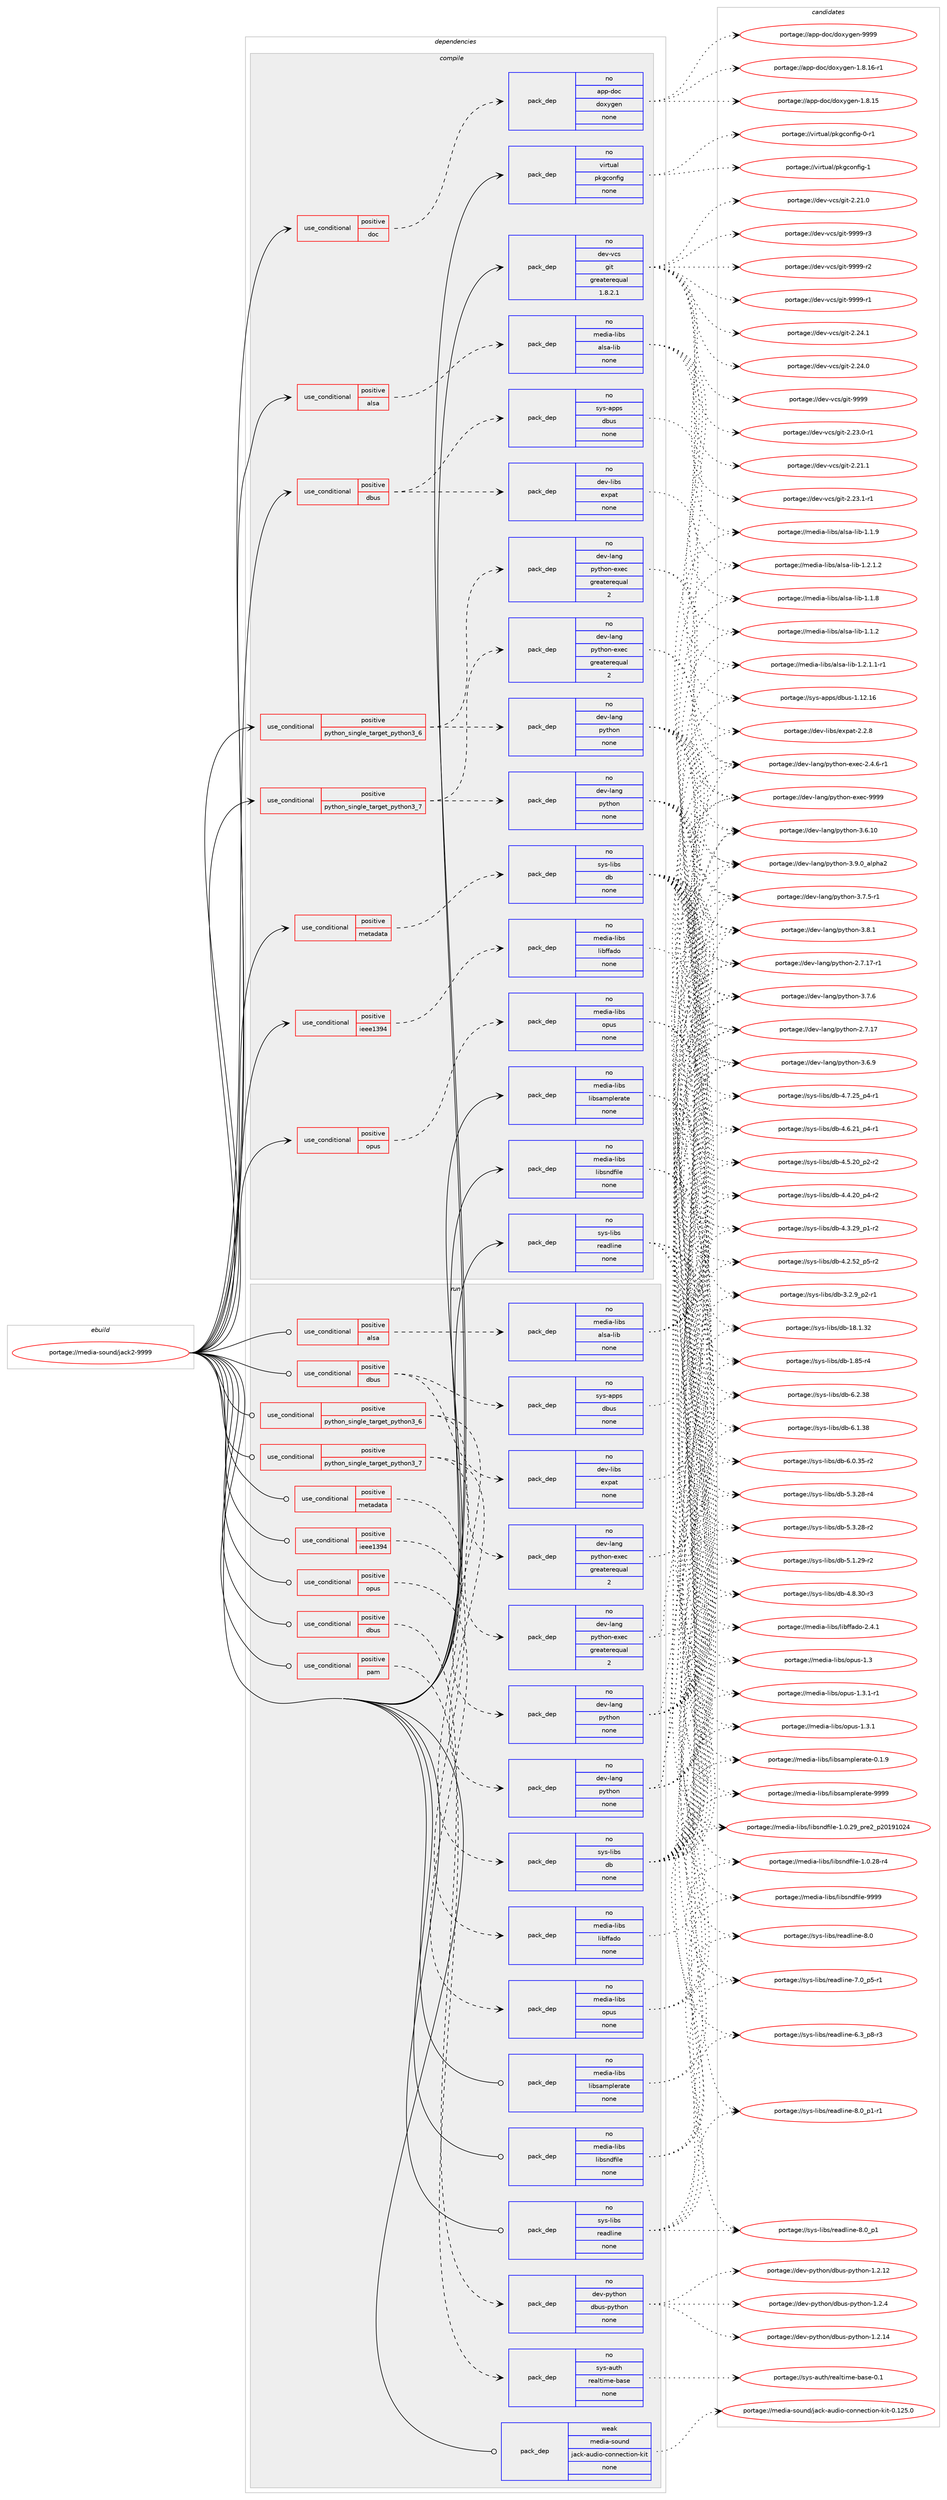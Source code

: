 digraph prolog {

# *************
# Graph options
# *************

newrank=true;
concentrate=true;
compound=true;
graph [rankdir=LR,fontname=Helvetica,fontsize=10,ranksep=1.5];#, ranksep=2.5, nodesep=0.2];
edge  [arrowhead=vee];
node  [fontname=Helvetica,fontsize=10];

# **********
# The ebuild
# **********

subgraph cluster_leftcol {
color=gray;
rank=same;
label=<<i>ebuild</i>>;
id [label="portage://media-sound/jack2-9999", color=red, width=4, href="../media-sound/jack2-9999.svg"];
}

# ****************
# The dependencies
# ****************

subgraph cluster_midcol {
color=gray;
label=<<i>dependencies</i>>;
subgraph cluster_compile {
fillcolor="#eeeeee";
style=filled;
label=<<i>compile</i>>;
subgraph cond43602 {
dependency192240 [label=<<TABLE BORDER="0" CELLBORDER="1" CELLSPACING="0" CELLPADDING="4"><TR><TD ROWSPAN="3" CELLPADDING="10">use_conditional</TD></TR><TR><TD>positive</TD></TR><TR><TD>alsa</TD></TR></TABLE>>, shape=none, color=red];
subgraph pack145683 {
dependency192241 [label=<<TABLE BORDER="0" CELLBORDER="1" CELLSPACING="0" CELLPADDING="4" WIDTH="220"><TR><TD ROWSPAN="6" CELLPADDING="30">pack_dep</TD></TR><TR><TD WIDTH="110">no</TD></TR><TR><TD>media-libs</TD></TR><TR><TD>alsa-lib</TD></TR><TR><TD>none</TD></TR><TR><TD></TD></TR></TABLE>>, shape=none, color=blue];
}
dependency192240:e -> dependency192241:w [weight=20,style="dashed",arrowhead="vee"];
}
id:e -> dependency192240:w [weight=20,style="solid",arrowhead="vee"];
subgraph cond43603 {
dependency192242 [label=<<TABLE BORDER="0" CELLBORDER="1" CELLSPACING="0" CELLPADDING="4"><TR><TD ROWSPAN="3" CELLPADDING="10">use_conditional</TD></TR><TR><TD>positive</TD></TR><TR><TD>dbus</TD></TR></TABLE>>, shape=none, color=red];
subgraph pack145684 {
dependency192243 [label=<<TABLE BORDER="0" CELLBORDER="1" CELLSPACING="0" CELLPADDING="4" WIDTH="220"><TR><TD ROWSPAN="6" CELLPADDING="30">pack_dep</TD></TR><TR><TD WIDTH="110">no</TD></TR><TR><TD>dev-libs</TD></TR><TR><TD>expat</TD></TR><TR><TD>none</TD></TR><TR><TD></TD></TR></TABLE>>, shape=none, color=blue];
}
dependency192242:e -> dependency192243:w [weight=20,style="dashed",arrowhead="vee"];
subgraph pack145685 {
dependency192244 [label=<<TABLE BORDER="0" CELLBORDER="1" CELLSPACING="0" CELLPADDING="4" WIDTH="220"><TR><TD ROWSPAN="6" CELLPADDING="30">pack_dep</TD></TR><TR><TD WIDTH="110">no</TD></TR><TR><TD>sys-apps</TD></TR><TR><TD>dbus</TD></TR><TR><TD>none</TD></TR><TR><TD></TD></TR></TABLE>>, shape=none, color=blue];
}
dependency192242:e -> dependency192244:w [weight=20,style="dashed",arrowhead="vee"];
}
id:e -> dependency192242:w [weight=20,style="solid",arrowhead="vee"];
subgraph cond43604 {
dependency192245 [label=<<TABLE BORDER="0" CELLBORDER="1" CELLSPACING="0" CELLPADDING="4"><TR><TD ROWSPAN="3" CELLPADDING="10">use_conditional</TD></TR><TR><TD>positive</TD></TR><TR><TD>doc</TD></TR></TABLE>>, shape=none, color=red];
subgraph pack145686 {
dependency192246 [label=<<TABLE BORDER="0" CELLBORDER="1" CELLSPACING="0" CELLPADDING="4" WIDTH="220"><TR><TD ROWSPAN="6" CELLPADDING="30">pack_dep</TD></TR><TR><TD WIDTH="110">no</TD></TR><TR><TD>app-doc</TD></TR><TR><TD>doxygen</TD></TR><TR><TD>none</TD></TR><TR><TD></TD></TR></TABLE>>, shape=none, color=blue];
}
dependency192245:e -> dependency192246:w [weight=20,style="dashed",arrowhead="vee"];
}
id:e -> dependency192245:w [weight=20,style="solid",arrowhead="vee"];
subgraph cond43605 {
dependency192247 [label=<<TABLE BORDER="0" CELLBORDER="1" CELLSPACING="0" CELLPADDING="4"><TR><TD ROWSPAN="3" CELLPADDING="10">use_conditional</TD></TR><TR><TD>positive</TD></TR><TR><TD>ieee1394</TD></TR></TABLE>>, shape=none, color=red];
subgraph pack145687 {
dependency192248 [label=<<TABLE BORDER="0" CELLBORDER="1" CELLSPACING="0" CELLPADDING="4" WIDTH="220"><TR><TD ROWSPAN="6" CELLPADDING="30">pack_dep</TD></TR><TR><TD WIDTH="110">no</TD></TR><TR><TD>media-libs</TD></TR><TR><TD>libffado</TD></TR><TR><TD>none</TD></TR><TR><TD></TD></TR></TABLE>>, shape=none, color=blue];
}
dependency192247:e -> dependency192248:w [weight=20,style="dashed",arrowhead="vee"];
}
id:e -> dependency192247:w [weight=20,style="solid",arrowhead="vee"];
subgraph cond43606 {
dependency192249 [label=<<TABLE BORDER="0" CELLBORDER="1" CELLSPACING="0" CELLPADDING="4"><TR><TD ROWSPAN="3" CELLPADDING="10">use_conditional</TD></TR><TR><TD>positive</TD></TR><TR><TD>metadata</TD></TR></TABLE>>, shape=none, color=red];
subgraph pack145688 {
dependency192250 [label=<<TABLE BORDER="0" CELLBORDER="1" CELLSPACING="0" CELLPADDING="4" WIDTH="220"><TR><TD ROWSPAN="6" CELLPADDING="30">pack_dep</TD></TR><TR><TD WIDTH="110">no</TD></TR><TR><TD>sys-libs</TD></TR><TR><TD>db</TD></TR><TR><TD>none</TD></TR><TR><TD></TD></TR></TABLE>>, shape=none, color=blue];
}
dependency192249:e -> dependency192250:w [weight=20,style="dashed",arrowhead="vee"];
}
id:e -> dependency192249:w [weight=20,style="solid",arrowhead="vee"];
subgraph cond43607 {
dependency192251 [label=<<TABLE BORDER="0" CELLBORDER="1" CELLSPACING="0" CELLPADDING="4"><TR><TD ROWSPAN="3" CELLPADDING="10">use_conditional</TD></TR><TR><TD>positive</TD></TR><TR><TD>opus</TD></TR></TABLE>>, shape=none, color=red];
subgraph pack145689 {
dependency192252 [label=<<TABLE BORDER="0" CELLBORDER="1" CELLSPACING="0" CELLPADDING="4" WIDTH="220"><TR><TD ROWSPAN="6" CELLPADDING="30">pack_dep</TD></TR><TR><TD WIDTH="110">no</TD></TR><TR><TD>media-libs</TD></TR><TR><TD>opus</TD></TR><TR><TD>none</TD></TR><TR><TD></TD></TR></TABLE>>, shape=none, color=blue];
}
dependency192251:e -> dependency192252:w [weight=20,style="dashed",arrowhead="vee"];
}
id:e -> dependency192251:w [weight=20,style="solid",arrowhead="vee"];
subgraph cond43608 {
dependency192253 [label=<<TABLE BORDER="0" CELLBORDER="1" CELLSPACING="0" CELLPADDING="4"><TR><TD ROWSPAN="3" CELLPADDING="10">use_conditional</TD></TR><TR><TD>positive</TD></TR><TR><TD>python_single_target_python3_6</TD></TR></TABLE>>, shape=none, color=red];
subgraph pack145690 {
dependency192254 [label=<<TABLE BORDER="0" CELLBORDER="1" CELLSPACING="0" CELLPADDING="4" WIDTH="220"><TR><TD ROWSPAN="6" CELLPADDING="30">pack_dep</TD></TR><TR><TD WIDTH="110">no</TD></TR><TR><TD>dev-lang</TD></TR><TR><TD>python</TD></TR><TR><TD>none</TD></TR><TR><TD></TD></TR></TABLE>>, shape=none, color=blue];
}
dependency192253:e -> dependency192254:w [weight=20,style="dashed",arrowhead="vee"];
subgraph pack145691 {
dependency192255 [label=<<TABLE BORDER="0" CELLBORDER="1" CELLSPACING="0" CELLPADDING="4" WIDTH="220"><TR><TD ROWSPAN="6" CELLPADDING="30">pack_dep</TD></TR><TR><TD WIDTH="110">no</TD></TR><TR><TD>dev-lang</TD></TR><TR><TD>python-exec</TD></TR><TR><TD>greaterequal</TD></TR><TR><TD>2</TD></TR></TABLE>>, shape=none, color=blue];
}
dependency192253:e -> dependency192255:w [weight=20,style="dashed",arrowhead="vee"];
}
id:e -> dependency192253:w [weight=20,style="solid",arrowhead="vee"];
subgraph cond43609 {
dependency192256 [label=<<TABLE BORDER="0" CELLBORDER="1" CELLSPACING="0" CELLPADDING="4"><TR><TD ROWSPAN="3" CELLPADDING="10">use_conditional</TD></TR><TR><TD>positive</TD></TR><TR><TD>python_single_target_python3_7</TD></TR></TABLE>>, shape=none, color=red];
subgraph pack145692 {
dependency192257 [label=<<TABLE BORDER="0" CELLBORDER="1" CELLSPACING="0" CELLPADDING="4" WIDTH="220"><TR><TD ROWSPAN="6" CELLPADDING="30">pack_dep</TD></TR><TR><TD WIDTH="110">no</TD></TR><TR><TD>dev-lang</TD></TR><TR><TD>python</TD></TR><TR><TD>none</TD></TR><TR><TD></TD></TR></TABLE>>, shape=none, color=blue];
}
dependency192256:e -> dependency192257:w [weight=20,style="dashed",arrowhead="vee"];
subgraph pack145693 {
dependency192258 [label=<<TABLE BORDER="0" CELLBORDER="1" CELLSPACING="0" CELLPADDING="4" WIDTH="220"><TR><TD ROWSPAN="6" CELLPADDING="30">pack_dep</TD></TR><TR><TD WIDTH="110">no</TD></TR><TR><TD>dev-lang</TD></TR><TR><TD>python-exec</TD></TR><TR><TD>greaterequal</TD></TR><TR><TD>2</TD></TR></TABLE>>, shape=none, color=blue];
}
dependency192256:e -> dependency192258:w [weight=20,style="dashed",arrowhead="vee"];
}
id:e -> dependency192256:w [weight=20,style="solid",arrowhead="vee"];
subgraph pack145694 {
dependency192259 [label=<<TABLE BORDER="0" CELLBORDER="1" CELLSPACING="0" CELLPADDING="4" WIDTH="220"><TR><TD ROWSPAN="6" CELLPADDING="30">pack_dep</TD></TR><TR><TD WIDTH="110">no</TD></TR><TR><TD>dev-vcs</TD></TR><TR><TD>git</TD></TR><TR><TD>greaterequal</TD></TR><TR><TD>1.8.2.1</TD></TR></TABLE>>, shape=none, color=blue];
}
id:e -> dependency192259:w [weight=20,style="solid",arrowhead="vee"];
subgraph pack145695 {
dependency192260 [label=<<TABLE BORDER="0" CELLBORDER="1" CELLSPACING="0" CELLPADDING="4" WIDTH="220"><TR><TD ROWSPAN="6" CELLPADDING="30">pack_dep</TD></TR><TR><TD WIDTH="110">no</TD></TR><TR><TD>media-libs</TD></TR><TR><TD>libsamplerate</TD></TR><TR><TD>none</TD></TR><TR><TD></TD></TR></TABLE>>, shape=none, color=blue];
}
id:e -> dependency192260:w [weight=20,style="solid",arrowhead="vee"];
subgraph pack145696 {
dependency192261 [label=<<TABLE BORDER="0" CELLBORDER="1" CELLSPACING="0" CELLPADDING="4" WIDTH="220"><TR><TD ROWSPAN="6" CELLPADDING="30">pack_dep</TD></TR><TR><TD WIDTH="110">no</TD></TR><TR><TD>media-libs</TD></TR><TR><TD>libsndfile</TD></TR><TR><TD>none</TD></TR><TR><TD></TD></TR></TABLE>>, shape=none, color=blue];
}
id:e -> dependency192261:w [weight=20,style="solid",arrowhead="vee"];
subgraph pack145697 {
dependency192262 [label=<<TABLE BORDER="0" CELLBORDER="1" CELLSPACING="0" CELLPADDING="4" WIDTH="220"><TR><TD ROWSPAN="6" CELLPADDING="30">pack_dep</TD></TR><TR><TD WIDTH="110">no</TD></TR><TR><TD>sys-libs</TD></TR><TR><TD>readline</TD></TR><TR><TD>none</TD></TR><TR><TD></TD></TR></TABLE>>, shape=none, color=blue];
}
id:e -> dependency192262:w [weight=20,style="solid",arrowhead="vee"];
subgraph pack145698 {
dependency192263 [label=<<TABLE BORDER="0" CELLBORDER="1" CELLSPACING="0" CELLPADDING="4" WIDTH="220"><TR><TD ROWSPAN="6" CELLPADDING="30">pack_dep</TD></TR><TR><TD WIDTH="110">no</TD></TR><TR><TD>virtual</TD></TR><TR><TD>pkgconfig</TD></TR><TR><TD>none</TD></TR><TR><TD></TD></TR></TABLE>>, shape=none, color=blue];
}
id:e -> dependency192263:w [weight=20,style="solid",arrowhead="vee"];
}
subgraph cluster_compileandrun {
fillcolor="#eeeeee";
style=filled;
label=<<i>compile and run</i>>;
}
subgraph cluster_run {
fillcolor="#eeeeee";
style=filled;
label=<<i>run</i>>;
subgraph cond43610 {
dependency192264 [label=<<TABLE BORDER="0" CELLBORDER="1" CELLSPACING="0" CELLPADDING="4"><TR><TD ROWSPAN="3" CELLPADDING="10">use_conditional</TD></TR><TR><TD>positive</TD></TR><TR><TD>alsa</TD></TR></TABLE>>, shape=none, color=red];
subgraph pack145699 {
dependency192265 [label=<<TABLE BORDER="0" CELLBORDER="1" CELLSPACING="0" CELLPADDING="4" WIDTH="220"><TR><TD ROWSPAN="6" CELLPADDING="30">pack_dep</TD></TR><TR><TD WIDTH="110">no</TD></TR><TR><TD>media-libs</TD></TR><TR><TD>alsa-lib</TD></TR><TR><TD>none</TD></TR><TR><TD></TD></TR></TABLE>>, shape=none, color=blue];
}
dependency192264:e -> dependency192265:w [weight=20,style="dashed",arrowhead="vee"];
}
id:e -> dependency192264:w [weight=20,style="solid",arrowhead="odot"];
subgraph cond43611 {
dependency192266 [label=<<TABLE BORDER="0" CELLBORDER="1" CELLSPACING="0" CELLPADDING="4"><TR><TD ROWSPAN="3" CELLPADDING="10">use_conditional</TD></TR><TR><TD>positive</TD></TR><TR><TD>dbus</TD></TR></TABLE>>, shape=none, color=red];
subgraph pack145700 {
dependency192267 [label=<<TABLE BORDER="0" CELLBORDER="1" CELLSPACING="0" CELLPADDING="4" WIDTH="220"><TR><TD ROWSPAN="6" CELLPADDING="30">pack_dep</TD></TR><TR><TD WIDTH="110">no</TD></TR><TR><TD>dev-libs</TD></TR><TR><TD>expat</TD></TR><TR><TD>none</TD></TR><TR><TD></TD></TR></TABLE>>, shape=none, color=blue];
}
dependency192266:e -> dependency192267:w [weight=20,style="dashed",arrowhead="vee"];
subgraph pack145701 {
dependency192268 [label=<<TABLE BORDER="0" CELLBORDER="1" CELLSPACING="0" CELLPADDING="4" WIDTH="220"><TR><TD ROWSPAN="6" CELLPADDING="30">pack_dep</TD></TR><TR><TD WIDTH="110">no</TD></TR><TR><TD>sys-apps</TD></TR><TR><TD>dbus</TD></TR><TR><TD>none</TD></TR><TR><TD></TD></TR></TABLE>>, shape=none, color=blue];
}
dependency192266:e -> dependency192268:w [weight=20,style="dashed",arrowhead="vee"];
}
id:e -> dependency192266:w [weight=20,style="solid",arrowhead="odot"];
subgraph cond43612 {
dependency192269 [label=<<TABLE BORDER="0" CELLBORDER="1" CELLSPACING="0" CELLPADDING="4"><TR><TD ROWSPAN="3" CELLPADDING="10">use_conditional</TD></TR><TR><TD>positive</TD></TR><TR><TD>dbus</TD></TR></TABLE>>, shape=none, color=red];
subgraph pack145702 {
dependency192270 [label=<<TABLE BORDER="0" CELLBORDER="1" CELLSPACING="0" CELLPADDING="4" WIDTH="220"><TR><TD ROWSPAN="6" CELLPADDING="30">pack_dep</TD></TR><TR><TD WIDTH="110">no</TD></TR><TR><TD>dev-python</TD></TR><TR><TD>dbus-python</TD></TR><TR><TD>none</TD></TR><TR><TD></TD></TR></TABLE>>, shape=none, color=blue];
}
dependency192269:e -> dependency192270:w [weight=20,style="dashed",arrowhead="vee"];
}
id:e -> dependency192269:w [weight=20,style="solid",arrowhead="odot"];
subgraph cond43613 {
dependency192271 [label=<<TABLE BORDER="0" CELLBORDER="1" CELLSPACING="0" CELLPADDING="4"><TR><TD ROWSPAN="3" CELLPADDING="10">use_conditional</TD></TR><TR><TD>positive</TD></TR><TR><TD>ieee1394</TD></TR></TABLE>>, shape=none, color=red];
subgraph pack145703 {
dependency192272 [label=<<TABLE BORDER="0" CELLBORDER="1" CELLSPACING="0" CELLPADDING="4" WIDTH="220"><TR><TD ROWSPAN="6" CELLPADDING="30">pack_dep</TD></TR><TR><TD WIDTH="110">no</TD></TR><TR><TD>media-libs</TD></TR><TR><TD>libffado</TD></TR><TR><TD>none</TD></TR><TR><TD></TD></TR></TABLE>>, shape=none, color=blue];
}
dependency192271:e -> dependency192272:w [weight=20,style="dashed",arrowhead="vee"];
}
id:e -> dependency192271:w [weight=20,style="solid",arrowhead="odot"];
subgraph cond43614 {
dependency192273 [label=<<TABLE BORDER="0" CELLBORDER="1" CELLSPACING="0" CELLPADDING="4"><TR><TD ROWSPAN="3" CELLPADDING="10">use_conditional</TD></TR><TR><TD>positive</TD></TR><TR><TD>metadata</TD></TR></TABLE>>, shape=none, color=red];
subgraph pack145704 {
dependency192274 [label=<<TABLE BORDER="0" CELLBORDER="1" CELLSPACING="0" CELLPADDING="4" WIDTH="220"><TR><TD ROWSPAN="6" CELLPADDING="30">pack_dep</TD></TR><TR><TD WIDTH="110">no</TD></TR><TR><TD>sys-libs</TD></TR><TR><TD>db</TD></TR><TR><TD>none</TD></TR><TR><TD></TD></TR></TABLE>>, shape=none, color=blue];
}
dependency192273:e -> dependency192274:w [weight=20,style="dashed",arrowhead="vee"];
}
id:e -> dependency192273:w [weight=20,style="solid",arrowhead="odot"];
subgraph cond43615 {
dependency192275 [label=<<TABLE BORDER="0" CELLBORDER="1" CELLSPACING="0" CELLPADDING="4"><TR><TD ROWSPAN="3" CELLPADDING="10">use_conditional</TD></TR><TR><TD>positive</TD></TR><TR><TD>opus</TD></TR></TABLE>>, shape=none, color=red];
subgraph pack145705 {
dependency192276 [label=<<TABLE BORDER="0" CELLBORDER="1" CELLSPACING="0" CELLPADDING="4" WIDTH="220"><TR><TD ROWSPAN="6" CELLPADDING="30">pack_dep</TD></TR><TR><TD WIDTH="110">no</TD></TR><TR><TD>media-libs</TD></TR><TR><TD>opus</TD></TR><TR><TD>none</TD></TR><TR><TD></TD></TR></TABLE>>, shape=none, color=blue];
}
dependency192275:e -> dependency192276:w [weight=20,style="dashed",arrowhead="vee"];
}
id:e -> dependency192275:w [weight=20,style="solid",arrowhead="odot"];
subgraph cond43616 {
dependency192277 [label=<<TABLE BORDER="0" CELLBORDER="1" CELLSPACING="0" CELLPADDING="4"><TR><TD ROWSPAN="3" CELLPADDING="10">use_conditional</TD></TR><TR><TD>positive</TD></TR><TR><TD>pam</TD></TR></TABLE>>, shape=none, color=red];
subgraph pack145706 {
dependency192278 [label=<<TABLE BORDER="0" CELLBORDER="1" CELLSPACING="0" CELLPADDING="4" WIDTH="220"><TR><TD ROWSPAN="6" CELLPADDING="30">pack_dep</TD></TR><TR><TD WIDTH="110">no</TD></TR><TR><TD>sys-auth</TD></TR><TR><TD>realtime-base</TD></TR><TR><TD>none</TD></TR><TR><TD></TD></TR></TABLE>>, shape=none, color=blue];
}
dependency192277:e -> dependency192278:w [weight=20,style="dashed",arrowhead="vee"];
}
id:e -> dependency192277:w [weight=20,style="solid",arrowhead="odot"];
subgraph cond43617 {
dependency192279 [label=<<TABLE BORDER="0" CELLBORDER="1" CELLSPACING="0" CELLPADDING="4"><TR><TD ROWSPAN="3" CELLPADDING="10">use_conditional</TD></TR><TR><TD>positive</TD></TR><TR><TD>python_single_target_python3_6</TD></TR></TABLE>>, shape=none, color=red];
subgraph pack145707 {
dependency192280 [label=<<TABLE BORDER="0" CELLBORDER="1" CELLSPACING="0" CELLPADDING="4" WIDTH="220"><TR><TD ROWSPAN="6" CELLPADDING="30">pack_dep</TD></TR><TR><TD WIDTH="110">no</TD></TR><TR><TD>dev-lang</TD></TR><TR><TD>python</TD></TR><TR><TD>none</TD></TR><TR><TD></TD></TR></TABLE>>, shape=none, color=blue];
}
dependency192279:e -> dependency192280:w [weight=20,style="dashed",arrowhead="vee"];
subgraph pack145708 {
dependency192281 [label=<<TABLE BORDER="0" CELLBORDER="1" CELLSPACING="0" CELLPADDING="4" WIDTH="220"><TR><TD ROWSPAN="6" CELLPADDING="30">pack_dep</TD></TR><TR><TD WIDTH="110">no</TD></TR><TR><TD>dev-lang</TD></TR><TR><TD>python-exec</TD></TR><TR><TD>greaterequal</TD></TR><TR><TD>2</TD></TR></TABLE>>, shape=none, color=blue];
}
dependency192279:e -> dependency192281:w [weight=20,style="dashed",arrowhead="vee"];
}
id:e -> dependency192279:w [weight=20,style="solid",arrowhead="odot"];
subgraph cond43618 {
dependency192282 [label=<<TABLE BORDER="0" CELLBORDER="1" CELLSPACING="0" CELLPADDING="4"><TR><TD ROWSPAN="3" CELLPADDING="10">use_conditional</TD></TR><TR><TD>positive</TD></TR><TR><TD>python_single_target_python3_7</TD></TR></TABLE>>, shape=none, color=red];
subgraph pack145709 {
dependency192283 [label=<<TABLE BORDER="0" CELLBORDER="1" CELLSPACING="0" CELLPADDING="4" WIDTH="220"><TR><TD ROWSPAN="6" CELLPADDING="30">pack_dep</TD></TR><TR><TD WIDTH="110">no</TD></TR><TR><TD>dev-lang</TD></TR><TR><TD>python</TD></TR><TR><TD>none</TD></TR><TR><TD></TD></TR></TABLE>>, shape=none, color=blue];
}
dependency192282:e -> dependency192283:w [weight=20,style="dashed",arrowhead="vee"];
subgraph pack145710 {
dependency192284 [label=<<TABLE BORDER="0" CELLBORDER="1" CELLSPACING="0" CELLPADDING="4" WIDTH="220"><TR><TD ROWSPAN="6" CELLPADDING="30">pack_dep</TD></TR><TR><TD WIDTH="110">no</TD></TR><TR><TD>dev-lang</TD></TR><TR><TD>python-exec</TD></TR><TR><TD>greaterequal</TD></TR><TR><TD>2</TD></TR></TABLE>>, shape=none, color=blue];
}
dependency192282:e -> dependency192284:w [weight=20,style="dashed",arrowhead="vee"];
}
id:e -> dependency192282:w [weight=20,style="solid",arrowhead="odot"];
subgraph pack145711 {
dependency192285 [label=<<TABLE BORDER="0" CELLBORDER="1" CELLSPACING="0" CELLPADDING="4" WIDTH="220"><TR><TD ROWSPAN="6" CELLPADDING="30">pack_dep</TD></TR><TR><TD WIDTH="110">no</TD></TR><TR><TD>media-libs</TD></TR><TR><TD>libsamplerate</TD></TR><TR><TD>none</TD></TR><TR><TD></TD></TR></TABLE>>, shape=none, color=blue];
}
id:e -> dependency192285:w [weight=20,style="solid",arrowhead="odot"];
subgraph pack145712 {
dependency192286 [label=<<TABLE BORDER="0" CELLBORDER="1" CELLSPACING="0" CELLPADDING="4" WIDTH="220"><TR><TD ROWSPAN="6" CELLPADDING="30">pack_dep</TD></TR><TR><TD WIDTH="110">no</TD></TR><TR><TD>media-libs</TD></TR><TR><TD>libsndfile</TD></TR><TR><TD>none</TD></TR><TR><TD></TD></TR></TABLE>>, shape=none, color=blue];
}
id:e -> dependency192286:w [weight=20,style="solid",arrowhead="odot"];
subgraph pack145713 {
dependency192287 [label=<<TABLE BORDER="0" CELLBORDER="1" CELLSPACING="0" CELLPADDING="4" WIDTH="220"><TR><TD ROWSPAN="6" CELLPADDING="30">pack_dep</TD></TR><TR><TD WIDTH="110">no</TD></TR><TR><TD>sys-libs</TD></TR><TR><TD>readline</TD></TR><TR><TD>none</TD></TR><TR><TD></TD></TR></TABLE>>, shape=none, color=blue];
}
id:e -> dependency192287:w [weight=20,style="solid",arrowhead="odot"];
subgraph pack145714 {
dependency192288 [label=<<TABLE BORDER="0" CELLBORDER="1" CELLSPACING="0" CELLPADDING="4" WIDTH="220"><TR><TD ROWSPAN="6" CELLPADDING="30">pack_dep</TD></TR><TR><TD WIDTH="110">weak</TD></TR><TR><TD>media-sound</TD></TR><TR><TD>jack-audio-connection-kit</TD></TR><TR><TD>none</TD></TR><TR><TD></TD></TR></TABLE>>, shape=none, color=blue];
}
id:e -> dependency192288:w [weight=20,style="solid",arrowhead="odot"];
}
}

# **************
# The candidates
# **************

subgraph cluster_choices {
rank=same;
color=gray;
label=<<i>candidates</i>>;

subgraph choice145683 {
color=black;
nodesep=1;
choice10910110010597451081059811547971081159745108105984549465046494650 [label="portage://media-libs/alsa-lib-1.2.1.2", color=red, width=4,href="../media-libs/alsa-lib-1.2.1.2.svg"];
choice109101100105974510810598115479710811597451081059845494650464946494511449 [label="portage://media-libs/alsa-lib-1.2.1.1-r1", color=red, width=4,href="../media-libs/alsa-lib-1.2.1.1-r1.svg"];
choice1091011001059745108105981154797108115974510810598454946494657 [label="portage://media-libs/alsa-lib-1.1.9", color=red, width=4,href="../media-libs/alsa-lib-1.1.9.svg"];
choice1091011001059745108105981154797108115974510810598454946494656 [label="portage://media-libs/alsa-lib-1.1.8", color=red, width=4,href="../media-libs/alsa-lib-1.1.8.svg"];
choice1091011001059745108105981154797108115974510810598454946494650 [label="portage://media-libs/alsa-lib-1.1.2", color=red, width=4,href="../media-libs/alsa-lib-1.1.2.svg"];
dependency192241:e -> choice10910110010597451081059811547971081159745108105984549465046494650:w [style=dotted,weight="100"];
dependency192241:e -> choice109101100105974510810598115479710811597451081059845494650464946494511449:w [style=dotted,weight="100"];
dependency192241:e -> choice1091011001059745108105981154797108115974510810598454946494657:w [style=dotted,weight="100"];
dependency192241:e -> choice1091011001059745108105981154797108115974510810598454946494656:w [style=dotted,weight="100"];
dependency192241:e -> choice1091011001059745108105981154797108115974510810598454946494650:w [style=dotted,weight="100"];
}
subgraph choice145684 {
color=black;
nodesep=1;
choice10010111845108105981154710112011297116455046504656 [label="portage://dev-libs/expat-2.2.8", color=red, width=4,href="../dev-libs/expat-2.2.8.svg"];
dependency192243:e -> choice10010111845108105981154710112011297116455046504656:w [style=dotted,weight="100"];
}
subgraph choice145685 {
color=black;
nodesep=1;
choice115121115459711211211547100981171154549464950464954 [label="portage://sys-apps/dbus-1.12.16", color=red, width=4,href="../sys-apps/dbus-1.12.16.svg"];
dependency192244:e -> choice115121115459711211211547100981171154549464950464954:w [style=dotted,weight="100"];
}
subgraph choice145686 {
color=black;
nodesep=1;
choice971121124510011199471001111201211031011104557575757 [label="portage://app-doc/doxygen-9999", color=red, width=4,href="../app-doc/doxygen-9999.svg"];
choice97112112451001119947100111120121103101110454946564649544511449 [label="portage://app-doc/doxygen-1.8.16-r1", color=red, width=4,href="../app-doc/doxygen-1.8.16-r1.svg"];
choice9711211245100111994710011112012110310111045494656464953 [label="portage://app-doc/doxygen-1.8.15", color=red, width=4,href="../app-doc/doxygen-1.8.15.svg"];
dependency192246:e -> choice971121124510011199471001111201211031011104557575757:w [style=dotted,weight="100"];
dependency192246:e -> choice97112112451001119947100111120121103101110454946564649544511449:w [style=dotted,weight="100"];
dependency192246:e -> choice9711211245100111994710011112012110310111045494656464953:w [style=dotted,weight="100"];
}
subgraph choice145687 {
color=black;
nodesep=1;
choice109101100105974510810598115471081059810210297100111455046524649 [label="portage://media-libs/libffado-2.4.1", color=red, width=4,href="../media-libs/libffado-2.4.1.svg"];
dependency192248:e -> choice109101100105974510810598115471081059810210297100111455046524649:w [style=dotted,weight="100"];
}
subgraph choice145688 {
color=black;
nodesep=1;
choice1151211154510810598115471009845544650465156 [label="portage://sys-libs/db-6.2.38", color=red, width=4,href="../sys-libs/db-6.2.38.svg"];
choice1151211154510810598115471009845544649465156 [label="portage://sys-libs/db-6.1.38", color=red, width=4,href="../sys-libs/db-6.1.38.svg"];
choice11512111545108105981154710098455446484651534511450 [label="portage://sys-libs/db-6.0.35-r2", color=red, width=4,href="../sys-libs/db-6.0.35-r2.svg"];
choice11512111545108105981154710098455346514650564511452 [label="portage://sys-libs/db-5.3.28-r4", color=red, width=4,href="../sys-libs/db-5.3.28-r4.svg"];
choice11512111545108105981154710098455346514650564511450 [label="portage://sys-libs/db-5.3.28-r2", color=red, width=4,href="../sys-libs/db-5.3.28-r2.svg"];
choice11512111545108105981154710098455346494650574511450 [label="portage://sys-libs/db-5.1.29-r2", color=red, width=4,href="../sys-libs/db-5.1.29-r2.svg"];
choice11512111545108105981154710098455246564651484511451 [label="portage://sys-libs/db-4.8.30-r3", color=red, width=4,href="../sys-libs/db-4.8.30-r3.svg"];
choice115121115451081059811547100984552465546505395112524511449 [label="portage://sys-libs/db-4.7.25_p4-r1", color=red, width=4,href="../sys-libs/db-4.7.25_p4-r1.svg"];
choice115121115451081059811547100984552465446504995112524511449 [label="portage://sys-libs/db-4.6.21_p4-r1", color=red, width=4,href="../sys-libs/db-4.6.21_p4-r1.svg"];
choice115121115451081059811547100984552465346504895112504511450 [label="portage://sys-libs/db-4.5.20_p2-r2", color=red, width=4,href="../sys-libs/db-4.5.20_p2-r2.svg"];
choice115121115451081059811547100984552465246504895112524511450 [label="portage://sys-libs/db-4.4.20_p4-r2", color=red, width=4,href="../sys-libs/db-4.4.20_p4-r2.svg"];
choice115121115451081059811547100984552465146505795112494511450 [label="portage://sys-libs/db-4.3.29_p1-r2", color=red, width=4,href="../sys-libs/db-4.3.29_p1-r2.svg"];
choice115121115451081059811547100984552465046535095112534511450 [label="portage://sys-libs/db-4.2.52_p5-r2", color=red, width=4,href="../sys-libs/db-4.2.52_p5-r2.svg"];
choice1151211154510810598115471009845514650465795112504511449 [label="portage://sys-libs/db-3.2.9_p2-r1", color=red, width=4,href="../sys-libs/db-3.2.9_p2-r1.svg"];
choice115121115451081059811547100984549564649465150 [label="portage://sys-libs/db-18.1.32", color=red, width=4,href="../sys-libs/db-18.1.32.svg"];
choice1151211154510810598115471009845494656534511452 [label="portage://sys-libs/db-1.85-r4", color=red, width=4,href="../sys-libs/db-1.85-r4.svg"];
dependency192250:e -> choice1151211154510810598115471009845544650465156:w [style=dotted,weight="100"];
dependency192250:e -> choice1151211154510810598115471009845544649465156:w [style=dotted,weight="100"];
dependency192250:e -> choice11512111545108105981154710098455446484651534511450:w [style=dotted,weight="100"];
dependency192250:e -> choice11512111545108105981154710098455346514650564511452:w [style=dotted,weight="100"];
dependency192250:e -> choice11512111545108105981154710098455346514650564511450:w [style=dotted,weight="100"];
dependency192250:e -> choice11512111545108105981154710098455346494650574511450:w [style=dotted,weight="100"];
dependency192250:e -> choice11512111545108105981154710098455246564651484511451:w [style=dotted,weight="100"];
dependency192250:e -> choice115121115451081059811547100984552465546505395112524511449:w [style=dotted,weight="100"];
dependency192250:e -> choice115121115451081059811547100984552465446504995112524511449:w [style=dotted,weight="100"];
dependency192250:e -> choice115121115451081059811547100984552465346504895112504511450:w [style=dotted,weight="100"];
dependency192250:e -> choice115121115451081059811547100984552465246504895112524511450:w [style=dotted,weight="100"];
dependency192250:e -> choice115121115451081059811547100984552465146505795112494511450:w [style=dotted,weight="100"];
dependency192250:e -> choice115121115451081059811547100984552465046535095112534511450:w [style=dotted,weight="100"];
dependency192250:e -> choice1151211154510810598115471009845514650465795112504511449:w [style=dotted,weight="100"];
dependency192250:e -> choice115121115451081059811547100984549564649465150:w [style=dotted,weight="100"];
dependency192250:e -> choice1151211154510810598115471009845494656534511452:w [style=dotted,weight="100"];
}
subgraph choice145689 {
color=black;
nodesep=1;
choice109101100105974510810598115471111121171154549465146494511449 [label="portage://media-libs/opus-1.3.1-r1", color=red, width=4,href="../media-libs/opus-1.3.1-r1.svg"];
choice10910110010597451081059811547111112117115454946514649 [label="portage://media-libs/opus-1.3.1", color=red, width=4,href="../media-libs/opus-1.3.1.svg"];
choice1091011001059745108105981154711111211711545494651 [label="portage://media-libs/opus-1.3", color=red, width=4,href="../media-libs/opus-1.3.svg"];
dependency192252:e -> choice109101100105974510810598115471111121171154549465146494511449:w [style=dotted,weight="100"];
dependency192252:e -> choice10910110010597451081059811547111112117115454946514649:w [style=dotted,weight="100"];
dependency192252:e -> choice1091011001059745108105981154711111211711545494651:w [style=dotted,weight="100"];
}
subgraph choice145690 {
color=black;
nodesep=1;
choice10010111845108971101034711212111610411111045514657464895971081121049750 [label="portage://dev-lang/python-3.9.0_alpha2", color=red, width=4,href="../dev-lang/python-3.9.0_alpha2.svg"];
choice100101118451089711010347112121116104111110455146564649 [label="portage://dev-lang/python-3.8.1", color=red, width=4,href="../dev-lang/python-3.8.1.svg"];
choice100101118451089711010347112121116104111110455146554654 [label="portage://dev-lang/python-3.7.6", color=red, width=4,href="../dev-lang/python-3.7.6.svg"];
choice1001011184510897110103471121211161041111104551465546534511449 [label="portage://dev-lang/python-3.7.5-r1", color=red, width=4,href="../dev-lang/python-3.7.5-r1.svg"];
choice100101118451089711010347112121116104111110455146544657 [label="portage://dev-lang/python-3.6.9", color=red, width=4,href="../dev-lang/python-3.6.9.svg"];
choice10010111845108971101034711212111610411111045514654464948 [label="portage://dev-lang/python-3.6.10", color=red, width=4,href="../dev-lang/python-3.6.10.svg"];
choice100101118451089711010347112121116104111110455046554649554511449 [label="portage://dev-lang/python-2.7.17-r1", color=red, width=4,href="../dev-lang/python-2.7.17-r1.svg"];
choice10010111845108971101034711212111610411111045504655464955 [label="portage://dev-lang/python-2.7.17", color=red, width=4,href="../dev-lang/python-2.7.17.svg"];
dependency192254:e -> choice10010111845108971101034711212111610411111045514657464895971081121049750:w [style=dotted,weight="100"];
dependency192254:e -> choice100101118451089711010347112121116104111110455146564649:w [style=dotted,weight="100"];
dependency192254:e -> choice100101118451089711010347112121116104111110455146554654:w [style=dotted,weight="100"];
dependency192254:e -> choice1001011184510897110103471121211161041111104551465546534511449:w [style=dotted,weight="100"];
dependency192254:e -> choice100101118451089711010347112121116104111110455146544657:w [style=dotted,weight="100"];
dependency192254:e -> choice10010111845108971101034711212111610411111045514654464948:w [style=dotted,weight="100"];
dependency192254:e -> choice100101118451089711010347112121116104111110455046554649554511449:w [style=dotted,weight="100"];
dependency192254:e -> choice10010111845108971101034711212111610411111045504655464955:w [style=dotted,weight="100"];
}
subgraph choice145691 {
color=black;
nodesep=1;
choice10010111845108971101034711212111610411111045101120101994557575757 [label="portage://dev-lang/python-exec-9999", color=red, width=4,href="../dev-lang/python-exec-9999.svg"];
choice10010111845108971101034711212111610411111045101120101994550465246544511449 [label="portage://dev-lang/python-exec-2.4.6-r1", color=red, width=4,href="../dev-lang/python-exec-2.4.6-r1.svg"];
dependency192255:e -> choice10010111845108971101034711212111610411111045101120101994557575757:w [style=dotted,weight="100"];
dependency192255:e -> choice10010111845108971101034711212111610411111045101120101994550465246544511449:w [style=dotted,weight="100"];
}
subgraph choice145692 {
color=black;
nodesep=1;
choice10010111845108971101034711212111610411111045514657464895971081121049750 [label="portage://dev-lang/python-3.9.0_alpha2", color=red, width=4,href="../dev-lang/python-3.9.0_alpha2.svg"];
choice100101118451089711010347112121116104111110455146564649 [label="portage://dev-lang/python-3.8.1", color=red, width=4,href="../dev-lang/python-3.8.1.svg"];
choice100101118451089711010347112121116104111110455146554654 [label="portage://dev-lang/python-3.7.6", color=red, width=4,href="../dev-lang/python-3.7.6.svg"];
choice1001011184510897110103471121211161041111104551465546534511449 [label="portage://dev-lang/python-3.7.5-r1", color=red, width=4,href="../dev-lang/python-3.7.5-r1.svg"];
choice100101118451089711010347112121116104111110455146544657 [label="portage://dev-lang/python-3.6.9", color=red, width=4,href="../dev-lang/python-3.6.9.svg"];
choice10010111845108971101034711212111610411111045514654464948 [label="portage://dev-lang/python-3.6.10", color=red, width=4,href="../dev-lang/python-3.6.10.svg"];
choice100101118451089711010347112121116104111110455046554649554511449 [label="portage://dev-lang/python-2.7.17-r1", color=red, width=4,href="../dev-lang/python-2.7.17-r1.svg"];
choice10010111845108971101034711212111610411111045504655464955 [label="portage://dev-lang/python-2.7.17", color=red, width=4,href="../dev-lang/python-2.7.17.svg"];
dependency192257:e -> choice10010111845108971101034711212111610411111045514657464895971081121049750:w [style=dotted,weight="100"];
dependency192257:e -> choice100101118451089711010347112121116104111110455146564649:w [style=dotted,weight="100"];
dependency192257:e -> choice100101118451089711010347112121116104111110455146554654:w [style=dotted,weight="100"];
dependency192257:e -> choice1001011184510897110103471121211161041111104551465546534511449:w [style=dotted,weight="100"];
dependency192257:e -> choice100101118451089711010347112121116104111110455146544657:w [style=dotted,weight="100"];
dependency192257:e -> choice10010111845108971101034711212111610411111045514654464948:w [style=dotted,weight="100"];
dependency192257:e -> choice100101118451089711010347112121116104111110455046554649554511449:w [style=dotted,weight="100"];
dependency192257:e -> choice10010111845108971101034711212111610411111045504655464955:w [style=dotted,weight="100"];
}
subgraph choice145693 {
color=black;
nodesep=1;
choice10010111845108971101034711212111610411111045101120101994557575757 [label="portage://dev-lang/python-exec-9999", color=red, width=4,href="../dev-lang/python-exec-9999.svg"];
choice10010111845108971101034711212111610411111045101120101994550465246544511449 [label="portage://dev-lang/python-exec-2.4.6-r1", color=red, width=4,href="../dev-lang/python-exec-2.4.6-r1.svg"];
dependency192258:e -> choice10010111845108971101034711212111610411111045101120101994557575757:w [style=dotted,weight="100"];
dependency192258:e -> choice10010111845108971101034711212111610411111045101120101994550465246544511449:w [style=dotted,weight="100"];
}
subgraph choice145694 {
color=black;
nodesep=1;
choice10010111845118991154710310511645575757574511451 [label="portage://dev-vcs/git-9999-r3", color=red, width=4,href="../dev-vcs/git-9999-r3.svg"];
choice10010111845118991154710310511645575757574511450 [label="portage://dev-vcs/git-9999-r2", color=red, width=4,href="../dev-vcs/git-9999-r2.svg"];
choice10010111845118991154710310511645575757574511449 [label="portage://dev-vcs/git-9999-r1", color=red, width=4,href="../dev-vcs/git-9999-r1.svg"];
choice1001011184511899115471031051164557575757 [label="portage://dev-vcs/git-9999", color=red, width=4,href="../dev-vcs/git-9999.svg"];
choice10010111845118991154710310511645504650524649 [label="portage://dev-vcs/git-2.24.1", color=red, width=4,href="../dev-vcs/git-2.24.1.svg"];
choice10010111845118991154710310511645504650524648 [label="portage://dev-vcs/git-2.24.0", color=red, width=4,href="../dev-vcs/git-2.24.0.svg"];
choice100101118451189911547103105116455046505146494511449 [label="portage://dev-vcs/git-2.23.1-r1", color=red, width=4,href="../dev-vcs/git-2.23.1-r1.svg"];
choice100101118451189911547103105116455046505146484511449 [label="portage://dev-vcs/git-2.23.0-r1", color=red, width=4,href="../dev-vcs/git-2.23.0-r1.svg"];
choice10010111845118991154710310511645504650494649 [label="portage://dev-vcs/git-2.21.1", color=red, width=4,href="../dev-vcs/git-2.21.1.svg"];
choice10010111845118991154710310511645504650494648 [label="portage://dev-vcs/git-2.21.0", color=red, width=4,href="../dev-vcs/git-2.21.0.svg"];
dependency192259:e -> choice10010111845118991154710310511645575757574511451:w [style=dotted,weight="100"];
dependency192259:e -> choice10010111845118991154710310511645575757574511450:w [style=dotted,weight="100"];
dependency192259:e -> choice10010111845118991154710310511645575757574511449:w [style=dotted,weight="100"];
dependency192259:e -> choice1001011184511899115471031051164557575757:w [style=dotted,weight="100"];
dependency192259:e -> choice10010111845118991154710310511645504650524649:w [style=dotted,weight="100"];
dependency192259:e -> choice10010111845118991154710310511645504650524648:w [style=dotted,weight="100"];
dependency192259:e -> choice100101118451189911547103105116455046505146494511449:w [style=dotted,weight="100"];
dependency192259:e -> choice100101118451189911547103105116455046505146484511449:w [style=dotted,weight="100"];
dependency192259:e -> choice10010111845118991154710310511645504650494649:w [style=dotted,weight="100"];
dependency192259:e -> choice10010111845118991154710310511645504650494648:w [style=dotted,weight="100"];
}
subgraph choice145695 {
color=black;
nodesep=1;
choice109101100105974510810598115471081059811597109112108101114971161014557575757 [label="portage://media-libs/libsamplerate-9999", color=red, width=4,href="../media-libs/libsamplerate-9999.svg"];
choice10910110010597451081059811547108105981159710911210810111497116101454846494657 [label="portage://media-libs/libsamplerate-0.1.9", color=red, width=4,href="../media-libs/libsamplerate-0.1.9.svg"];
dependency192260:e -> choice109101100105974510810598115471081059811597109112108101114971161014557575757:w [style=dotted,weight="100"];
dependency192260:e -> choice10910110010597451081059811547108105981159710911210810111497116101454846494657:w [style=dotted,weight="100"];
}
subgraph choice145696 {
color=black;
nodesep=1;
choice10910110010597451081059811547108105981151101001021051081014557575757 [label="portage://media-libs/libsndfile-9999", color=red, width=4,href="../media-libs/libsndfile-9999.svg"];
choice1091011001059745108105981154710810598115110100102105108101454946484650579511211410150951125048495749485052 [label="portage://media-libs/libsndfile-1.0.29_pre2_p20191024", color=red, width=4,href="../media-libs/libsndfile-1.0.29_pre2_p20191024.svg"];
choice1091011001059745108105981154710810598115110100102105108101454946484650564511452 [label="portage://media-libs/libsndfile-1.0.28-r4", color=red, width=4,href="../media-libs/libsndfile-1.0.28-r4.svg"];
dependency192261:e -> choice10910110010597451081059811547108105981151101001021051081014557575757:w [style=dotted,weight="100"];
dependency192261:e -> choice1091011001059745108105981154710810598115110100102105108101454946484650579511211410150951125048495749485052:w [style=dotted,weight="100"];
dependency192261:e -> choice1091011001059745108105981154710810598115110100102105108101454946484650564511452:w [style=dotted,weight="100"];
}
subgraph choice145697 {
color=black;
nodesep=1;
choice115121115451081059811547114101971001081051101014556464895112494511449 [label="portage://sys-libs/readline-8.0_p1-r1", color=red, width=4,href="../sys-libs/readline-8.0_p1-r1.svg"];
choice11512111545108105981154711410197100108105110101455646489511249 [label="portage://sys-libs/readline-8.0_p1", color=red, width=4,href="../sys-libs/readline-8.0_p1.svg"];
choice1151211154510810598115471141019710010810511010145564648 [label="portage://sys-libs/readline-8.0", color=red, width=4,href="../sys-libs/readline-8.0.svg"];
choice115121115451081059811547114101971001081051101014555464895112534511449 [label="portage://sys-libs/readline-7.0_p5-r1", color=red, width=4,href="../sys-libs/readline-7.0_p5-r1.svg"];
choice115121115451081059811547114101971001081051101014554465195112564511451 [label="portage://sys-libs/readline-6.3_p8-r3", color=red, width=4,href="../sys-libs/readline-6.3_p8-r3.svg"];
dependency192262:e -> choice115121115451081059811547114101971001081051101014556464895112494511449:w [style=dotted,weight="100"];
dependency192262:e -> choice11512111545108105981154711410197100108105110101455646489511249:w [style=dotted,weight="100"];
dependency192262:e -> choice1151211154510810598115471141019710010810511010145564648:w [style=dotted,weight="100"];
dependency192262:e -> choice115121115451081059811547114101971001081051101014555464895112534511449:w [style=dotted,weight="100"];
dependency192262:e -> choice115121115451081059811547114101971001081051101014554465195112564511451:w [style=dotted,weight="100"];
}
subgraph choice145698 {
color=black;
nodesep=1;
choice1181051141161179710847112107103991111101021051034549 [label="portage://virtual/pkgconfig-1", color=red, width=4,href="../virtual/pkgconfig-1.svg"];
choice11810511411611797108471121071039911111010210510345484511449 [label="portage://virtual/pkgconfig-0-r1", color=red, width=4,href="../virtual/pkgconfig-0-r1.svg"];
dependency192263:e -> choice1181051141161179710847112107103991111101021051034549:w [style=dotted,weight="100"];
dependency192263:e -> choice11810511411611797108471121071039911111010210510345484511449:w [style=dotted,weight="100"];
}
subgraph choice145699 {
color=black;
nodesep=1;
choice10910110010597451081059811547971081159745108105984549465046494650 [label="portage://media-libs/alsa-lib-1.2.1.2", color=red, width=4,href="../media-libs/alsa-lib-1.2.1.2.svg"];
choice109101100105974510810598115479710811597451081059845494650464946494511449 [label="portage://media-libs/alsa-lib-1.2.1.1-r1", color=red, width=4,href="../media-libs/alsa-lib-1.2.1.1-r1.svg"];
choice1091011001059745108105981154797108115974510810598454946494657 [label="portage://media-libs/alsa-lib-1.1.9", color=red, width=4,href="../media-libs/alsa-lib-1.1.9.svg"];
choice1091011001059745108105981154797108115974510810598454946494656 [label="portage://media-libs/alsa-lib-1.1.8", color=red, width=4,href="../media-libs/alsa-lib-1.1.8.svg"];
choice1091011001059745108105981154797108115974510810598454946494650 [label="portage://media-libs/alsa-lib-1.1.2", color=red, width=4,href="../media-libs/alsa-lib-1.1.2.svg"];
dependency192265:e -> choice10910110010597451081059811547971081159745108105984549465046494650:w [style=dotted,weight="100"];
dependency192265:e -> choice109101100105974510810598115479710811597451081059845494650464946494511449:w [style=dotted,weight="100"];
dependency192265:e -> choice1091011001059745108105981154797108115974510810598454946494657:w [style=dotted,weight="100"];
dependency192265:e -> choice1091011001059745108105981154797108115974510810598454946494656:w [style=dotted,weight="100"];
dependency192265:e -> choice1091011001059745108105981154797108115974510810598454946494650:w [style=dotted,weight="100"];
}
subgraph choice145700 {
color=black;
nodesep=1;
choice10010111845108105981154710112011297116455046504656 [label="portage://dev-libs/expat-2.2.8", color=red, width=4,href="../dev-libs/expat-2.2.8.svg"];
dependency192267:e -> choice10010111845108105981154710112011297116455046504656:w [style=dotted,weight="100"];
}
subgraph choice145701 {
color=black;
nodesep=1;
choice115121115459711211211547100981171154549464950464954 [label="portage://sys-apps/dbus-1.12.16", color=red, width=4,href="../sys-apps/dbus-1.12.16.svg"];
dependency192268:e -> choice115121115459711211211547100981171154549464950464954:w [style=dotted,weight="100"];
}
subgraph choice145702 {
color=black;
nodesep=1;
choice10010111845112121116104111110471009811711545112121116104111110454946504652 [label="portage://dev-python/dbus-python-1.2.4", color=red, width=4,href="../dev-python/dbus-python-1.2.4.svg"];
choice1001011184511212111610411111047100981171154511212111610411111045494650464952 [label="portage://dev-python/dbus-python-1.2.14", color=red, width=4,href="../dev-python/dbus-python-1.2.14.svg"];
choice1001011184511212111610411111047100981171154511212111610411111045494650464950 [label="portage://dev-python/dbus-python-1.2.12", color=red, width=4,href="../dev-python/dbus-python-1.2.12.svg"];
dependency192270:e -> choice10010111845112121116104111110471009811711545112121116104111110454946504652:w [style=dotted,weight="100"];
dependency192270:e -> choice1001011184511212111610411111047100981171154511212111610411111045494650464952:w [style=dotted,weight="100"];
dependency192270:e -> choice1001011184511212111610411111047100981171154511212111610411111045494650464950:w [style=dotted,weight="100"];
}
subgraph choice145703 {
color=black;
nodesep=1;
choice109101100105974510810598115471081059810210297100111455046524649 [label="portage://media-libs/libffado-2.4.1", color=red, width=4,href="../media-libs/libffado-2.4.1.svg"];
dependency192272:e -> choice109101100105974510810598115471081059810210297100111455046524649:w [style=dotted,weight="100"];
}
subgraph choice145704 {
color=black;
nodesep=1;
choice1151211154510810598115471009845544650465156 [label="portage://sys-libs/db-6.2.38", color=red, width=4,href="../sys-libs/db-6.2.38.svg"];
choice1151211154510810598115471009845544649465156 [label="portage://sys-libs/db-6.1.38", color=red, width=4,href="../sys-libs/db-6.1.38.svg"];
choice11512111545108105981154710098455446484651534511450 [label="portage://sys-libs/db-6.0.35-r2", color=red, width=4,href="../sys-libs/db-6.0.35-r2.svg"];
choice11512111545108105981154710098455346514650564511452 [label="portage://sys-libs/db-5.3.28-r4", color=red, width=4,href="../sys-libs/db-5.3.28-r4.svg"];
choice11512111545108105981154710098455346514650564511450 [label="portage://sys-libs/db-5.3.28-r2", color=red, width=4,href="../sys-libs/db-5.3.28-r2.svg"];
choice11512111545108105981154710098455346494650574511450 [label="portage://sys-libs/db-5.1.29-r2", color=red, width=4,href="../sys-libs/db-5.1.29-r2.svg"];
choice11512111545108105981154710098455246564651484511451 [label="portage://sys-libs/db-4.8.30-r3", color=red, width=4,href="../sys-libs/db-4.8.30-r3.svg"];
choice115121115451081059811547100984552465546505395112524511449 [label="portage://sys-libs/db-4.7.25_p4-r1", color=red, width=4,href="../sys-libs/db-4.7.25_p4-r1.svg"];
choice115121115451081059811547100984552465446504995112524511449 [label="portage://sys-libs/db-4.6.21_p4-r1", color=red, width=4,href="../sys-libs/db-4.6.21_p4-r1.svg"];
choice115121115451081059811547100984552465346504895112504511450 [label="portage://sys-libs/db-4.5.20_p2-r2", color=red, width=4,href="../sys-libs/db-4.5.20_p2-r2.svg"];
choice115121115451081059811547100984552465246504895112524511450 [label="portage://sys-libs/db-4.4.20_p4-r2", color=red, width=4,href="../sys-libs/db-4.4.20_p4-r2.svg"];
choice115121115451081059811547100984552465146505795112494511450 [label="portage://sys-libs/db-4.3.29_p1-r2", color=red, width=4,href="../sys-libs/db-4.3.29_p1-r2.svg"];
choice115121115451081059811547100984552465046535095112534511450 [label="portage://sys-libs/db-4.2.52_p5-r2", color=red, width=4,href="../sys-libs/db-4.2.52_p5-r2.svg"];
choice1151211154510810598115471009845514650465795112504511449 [label="portage://sys-libs/db-3.2.9_p2-r1", color=red, width=4,href="../sys-libs/db-3.2.9_p2-r1.svg"];
choice115121115451081059811547100984549564649465150 [label="portage://sys-libs/db-18.1.32", color=red, width=4,href="../sys-libs/db-18.1.32.svg"];
choice1151211154510810598115471009845494656534511452 [label="portage://sys-libs/db-1.85-r4", color=red, width=4,href="../sys-libs/db-1.85-r4.svg"];
dependency192274:e -> choice1151211154510810598115471009845544650465156:w [style=dotted,weight="100"];
dependency192274:e -> choice1151211154510810598115471009845544649465156:w [style=dotted,weight="100"];
dependency192274:e -> choice11512111545108105981154710098455446484651534511450:w [style=dotted,weight="100"];
dependency192274:e -> choice11512111545108105981154710098455346514650564511452:w [style=dotted,weight="100"];
dependency192274:e -> choice11512111545108105981154710098455346514650564511450:w [style=dotted,weight="100"];
dependency192274:e -> choice11512111545108105981154710098455346494650574511450:w [style=dotted,weight="100"];
dependency192274:e -> choice11512111545108105981154710098455246564651484511451:w [style=dotted,weight="100"];
dependency192274:e -> choice115121115451081059811547100984552465546505395112524511449:w [style=dotted,weight="100"];
dependency192274:e -> choice115121115451081059811547100984552465446504995112524511449:w [style=dotted,weight="100"];
dependency192274:e -> choice115121115451081059811547100984552465346504895112504511450:w [style=dotted,weight="100"];
dependency192274:e -> choice115121115451081059811547100984552465246504895112524511450:w [style=dotted,weight="100"];
dependency192274:e -> choice115121115451081059811547100984552465146505795112494511450:w [style=dotted,weight="100"];
dependency192274:e -> choice115121115451081059811547100984552465046535095112534511450:w [style=dotted,weight="100"];
dependency192274:e -> choice1151211154510810598115471009845514650465795112504511449:w [style=dotted,weight="100"];
dependency192274:e -> choice115121115451081059811547100984549564649465150:w [style=dotted,weight="100"];
dependency192274:e -> choice1151211154510810598115471009845494656534511452:w [style=dotted,weight="100"];
}
subgraph choice145705 {
color=black;
nodesep=1;
choice109101100105974510810598115471111121171154549465146494511449 [label="portage://media-libs/opus-1.3.1-r1", color=red, width=4,href="../media-libs/opus-1.3.1-r1.svg"];
choice10910110010597451081059811547111112117115454946514649 [label="portage://media-libs/opus-1.3.1", color=red, width=4,href="../media-libs/opus-1.3.1.svg"];
choice1091011001059745108105981154711111211711545494651 [label="portage://media-libs/opus-1.3", color=red, width=4,href="../media-libs/opus-1.3.svg"];
dependency192276:e -> choice109101100105974510810598115471111121171154549465146494511449:w [style=dotted,weight="100"];
dependency192276:e -> choice10910110010597451081059811547111112117115454946514649:w [style=dotted,weight="100"];
dependency192276:e -> choice1091011001059745108105981154711111211711545494651:w [style=dotted,weight="100"];
}
subgraph choice145706 {
color=black;
nodesep=1;
choice1151211154597117116104471141019710811610510910145989711510145484649 [label="portage://sys-auth/realtime-base-0.1", color=red, width=4,href="../sys-auth/realtime-base-0.1.svg"];
dependency192278:e -> choice1151211154597117116104471141019710811610510910145989711510145484649:w [style=dotted,weight="100"];
}
subgraph choice145707 {
color=black;
nodesep=1;
choice10010111845108971101034711212111610411111045514657464895971081121049750 [label="portage://dev-lang/python-3.9.0_alpha2", color=red, width=4,href="../dev-lang/python-3.9.0_alpha2.svg"];
choice100101118451089711010347112121116104111110455146564649 [label="portage://dev-lang/python-3.8.1", color=red, width=4,href="../dev-lang/python-3.8.1.svg"];
choice100101118451089711010347112121116104111110455146554654 [label="portage://dev-lang/python-3.7.6", color=red, width=4,href="../dev-lang/python-3.7.6.svg"];
choice1001011184510897110103471121211161041111104551465546534511449 [label="portage://dev-lang/python-3.7.5-r1", color=red, width=4,href="../dev-lang/python-3.7.5-r1.svg"];
choice100101118451089711010347112121116104111110455146544657 [label="portage://dev-lang/python-3.6.9", color=red, width=4,href="../dev-lang/python-3.6.9.svg"];
choice10010111845108971101034711212111610411111045514654464948 [label="portage://dev-lang/python-3.6.10", color=red, width=4,href="../dev-lang/python-3.6.10.svg"];
choice100101118451089711010347112121116104111110455046554649554511449 [label="portage://dev-lang/python-2.7.17-r1", color=red, width=4,href="../dev-lang/python-2.7.17-r1.svg"];
choice10010111845108971101034711212111610411111045504655464955 [label="portage://dev-lang/python-2.7.17", color=red, width=4,href="../dev-lang/python-2.7.17.svg"];
dependency192280:e -> choice10010111845108971101034711212111610411111045514657464895971081121049750:w [style=dotted,weight="100"];
dependency192280:e -> choice100101118451089711010347112121116104111110455146564649:w [style=dotted,weight="100"];
dependency192280:e -> choice100101118451089711010347112121116104111110455146554654:w [style=dotted,weight="100"];
dependency192280:e -> choice1001011184510897110103471121211161041111104551465546534511449:w [style=dotted,weight="100"];
dependency192280:e -> choice100101118451089711010347112121116104111110455146544657:w [style=dotted,weight="100"];
dependency192280:e -> choice10010111845108971101034711212111610411111045514654464948:w [style=dotted,weight="100"];
dependency192280:e -> choice100101118451089711010347112121116104111110455046554649554511449:w [style=dotted,weight="100"];
dependency192280:e -> choice10010111845108971101034711212111610411111045504655464955:w [style=dotted,weight="100"];
}
subgraph choice145708 {
color=black;
nodesep=1;
choice10010111845108971101034711212111610411111045101120101994557575757 [label="portage://dev-lang/python-exec-9999", color=red, width=4,href="../dev-lang/python-exec-9999.svg"];
choice10010111845108971101034711212111610411111045101120101994550465246544511449 [label="portage://dev-lang/python-exec-2.4.6-r1", color=red, width=4,href="../dev-lang/python-exec-2.4.6-r1.svg"];
dependency192281:e -> choice10010111845108971101034711212111610411111045101120101994557575757:w [style=dotted,weight="100"];
dependency192281:e -> choice10010111845108971101034711212111610411111045101120101994550465246544511449:w [style=dotted,weight="100"];
}
subgraph choice145709 {
color=black;
nodesep=1;
choice10010111845108971101034711212111610411111045514657464895971081121049750 [label="portage://dev-lang/python-3.9.0_alpha2", color=red, width=4,href="../dev-lang/python-3.9.0_alpha2.svg"];
choice100101118451089711010347112121116104111110455146564649 [label="portage://dev-lang/python-3.8.1", color=red, width=4,href="../dev-lang/python-3.8.1.svg"];
choice100101118451089711010347112121116104111110455146554654 [label="portage://dev-lang/python-3.7.6", color=red, width=4,href="../dev-lang/python-3.7.6.svg"];
choice1001011184510897110103471121211161041111104551465546534511449 [label="portage://dev-lang/python-3.7.5-r1", color=red, width=4,href="../dev-lang/python-3.7.5-r1.svg"];
choice100101118451089711010347112121116104111110455146544657 [label="portage://dev-lang/python-3.6.9", color=red, width=4,href="../dev-lang/python-3.6.9.svg"];
choice10010111845108971101034711212111610411111045514654464948 [label="portage://dev-lang/python-3.6.10", color=red, width=4,href="../dev-lang/python-3.6.10.svg"];
choice100101118451089711010347112121116104111110455046554649554511449 [label="portage://dev-lang/python-2.7.17-r1", color=red, width=4,href="../dev-lang/python-2.7.17-r1.svg"];
choice10010111845108971101034711212111610411111045504655464955 [label="portage://dev-lang/python-2.7.17", color=red, width=4,href="../dev-lang/python-2.7.17.svg"];
dependency192283:e -> choice10010111845108971101034711212111610411111045514657464895971081121049750:w [style=dotted,weight="100"];
dependency192283:e -> choice100101118451089711010347112121116104111110455146564649:w [style=dotted,weight="100"];
dependency192283:e -> choice100101118451089711010347112121116104111110455146554654:w [style=dotted,weight="100"];
dependency192283:e -> choice1001011184510897110103471121211161041111104551465546534511449:w [style=dotted,weight="100"];
dependency192283:e -> choice100101118451089711010347112121116104111110455146544657:w [style=dotted,weight="100"];
dependency192283:e -> choice10010111845108971101034711212111610411111045514654464948:w [style=dotted,weight="100"];
dependency192283:e -> choice100101118451089711010347112121116104111110455046554649554511449:w [style=dotted,weight="100"];
dependency192283:e -> choice10010111845108971101034711212111610411111045504655464955:w [style=dotted,weight="100"];
}
subgraph choice145710 {
color=black;
nodesep=1;
choice10010111845108971101034711212111610411111045101120101994557575757 [label="portage://dev-lang/python-exec-9999", color=red, width=4,href="../dev-lang/python-exec-9999.svg"];
choice10010111845108971101034711212111610411111045101120101994550465246544511449 [label="portage://dev-lang/python-exec-2.4.6-r1", color=red, width=4,href="../dev-lang/python-exec-2.4.6-r1.svg"];
dependency192284:e -> choice10010111845108971101034711212111610411111045101120101994557575757:w [style=dotted,weight="100"];
dependency192284:e -> choice10010111845108971101034711212111610411111045101120101994550465246544511449:w [style=dotted,weight="100"];
}
subgraph choice145711 {
color=black;
nodesep=1;
choice109101100105974510810598115471081059811597109112108101114971161014557575757 [label="portage://media-libs/libsamplerate-9999", color=red, width=4,href="../media-libs/libsamplerate-9999.svg"];
choice10910110010597451081059811547108105981159710911210810111497116101454846494657 [label="portage://media-libs/libsamplerate-0.1.9", color=red, width=4,href="../media-libs/libsamplerate-0.1.9.svg"];
dependency192285:e -> choice109101100105974510810598115471081059811597109112108101114971161014557575757:w [style=dotted,weight="100"];
dependency192285:e -> choice10910110010597451081059811547108105981159710911210810111497116101454846494657:w [style=dotted,weight="100"];
}
subgraph choice145712 {
color=black;
nodesep=1;
choice10910110010597451081059811547108105981151101001021051081014557575757 [label="portage://media-libs/libsndfile-9999", color=red, width=4,href="../media-libs/libsndfile-9999.svg"];
choice1091011001059745108105981154710810598115110100102105108101454946484650579511211410150951125048495749485052 [label="portage://media-libs/libsndfile-1.0.29_pre2_p20191024", color=red, width=4,href="../media-libs/libsndfile-1.0.29_pre2_p20191024.svg"];
choice1091011001059745108105981154710810598115110100102105108101454946484650564511452 [label="portage://media-libs/libsndfile-1.0.28-r4", color=red, width=4,href="../media-libs/libsndfile-1.0.28-r4.svg"];
dependency192286:e -> choice10910110010597451081059811547108105981151101001021051081014557575757:w [style=dotted,weight="100"];
dependency192286:e -> choice1091011001059745108105981154710810598115110100102105108101454946484650579511211410150951125048495749485052:w [style=dotted,weight="100"];
dependency192286:e -> choice1091011001059745108105981154710810598115110100102105108101454946484650564511452:w [style=dotted,weight="100"];
}
subgraph choice145713 {
color=black;
nodesep=1;
choice115121115451081059811547114101971001081051101014556464895112494511449 [label="portage://sys-libs/readline-8.0_p1-r1", color=red, width=4,href="../sys-libs/readline-8.0_p1-r1.svg"];
choice11512111545108105981154711410197100108105110101455646489511249 [label="portage://sys-libs/readline-8.0_p1", color=red, width=4,href="../sys-libs/readline-8.0_p1.svg"];
choice1151211154510810598115471141019710010810511010145564648 [label="portage://sys-libs/readline-8.0", color=red, width=4,href="../sys-libs/readline-8.0.svg"];
choice115121115451081059811547114101971001081051101014555464895112534511449 [label="portage://sys-libs/readline-7.0_p5-r1", color=red, width=4,href="../sys-libs/readline-7.0_p5-r1.svg"];
choice115121115451081059811547114101971001081051101014554465195112564511451 [label="portage://sys-libs/readline-6.3_p8-r3", color=red, width=4,href="../sys-libs/readline-6.3_p8-r3.svg"];
dependency192287:e -> choice115121115451081059811547114101971001081051101014556464895112494511449:w [style=dotted,weight="100"];
dependency192287:e -> choice11512111545108105981154711410197100108105110101455646489511249:w [style=dotted,weight="100"];
dependency192287:e -> choice1151211154510810598115471141019710010810511010145564648:w [style=dotted,weight="100"];
dependency192287:e -> choice115121115451081059811547114101971001081051101014555464895112534511449:w [style=dotted,weight="100"];
dependency192287:e -> choice115121115451081059811547114101971001081051101014554465195112564511451:w [style=dotted,weight="100"];
}
subgraph choice145714 {
color=black;
nodesep=1;
choice10910110010597451151111171101004710697991074597117100105111459911111011010199116105111110451071051164548464950534648 [label="portage://media-sound/jack-audio-connection-kit-0.125.0", color=red, width=4,href="../media-sound/jack-audio-connection-kit-0.125.0.svg"];
dependency192288:e -> choice10910110010597451151111171101004710697991074597117100105111459911111011010199116105111110451071051164548464950534648:w [style=dotted,weight="100"];
}
}

}
